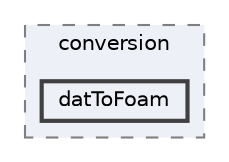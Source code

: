 digraph "applications/utilities/mesh/conversion/datToFoam"
{
 // LATEX_PDF_SIZE
  bgcolor="transparent";
  edge [fontname=Helvetica,fontsize=10,labelfontname=Helvetica,labelfontsize=10];
  node [fontname=Helvetica,fontsize=10,shape=box,height=0.2,width=0.4];
  compound=true
  subgraph clusterdir_5148cfe1bce83bc5fdc09a52963260a1 {
    graph [ bgcolor="#edf0f7", pencolor="grey50", label="conversion", fontname=Helvetica,fontsize=10 style="filled,dashed", URL="dir_5148cfe1bce83bc5fdc09a52963260a1.html",tooltip=""]
  dir_2b9166bac7a93a047483cf2792b9e951 [label="datToFoam", fillcolor="#edf0f7", color="grey25", style="filled,bold", URL="dir_2b9166bac7a93a047483cf2792b9e951.html",tooltip=""];
  }
}
